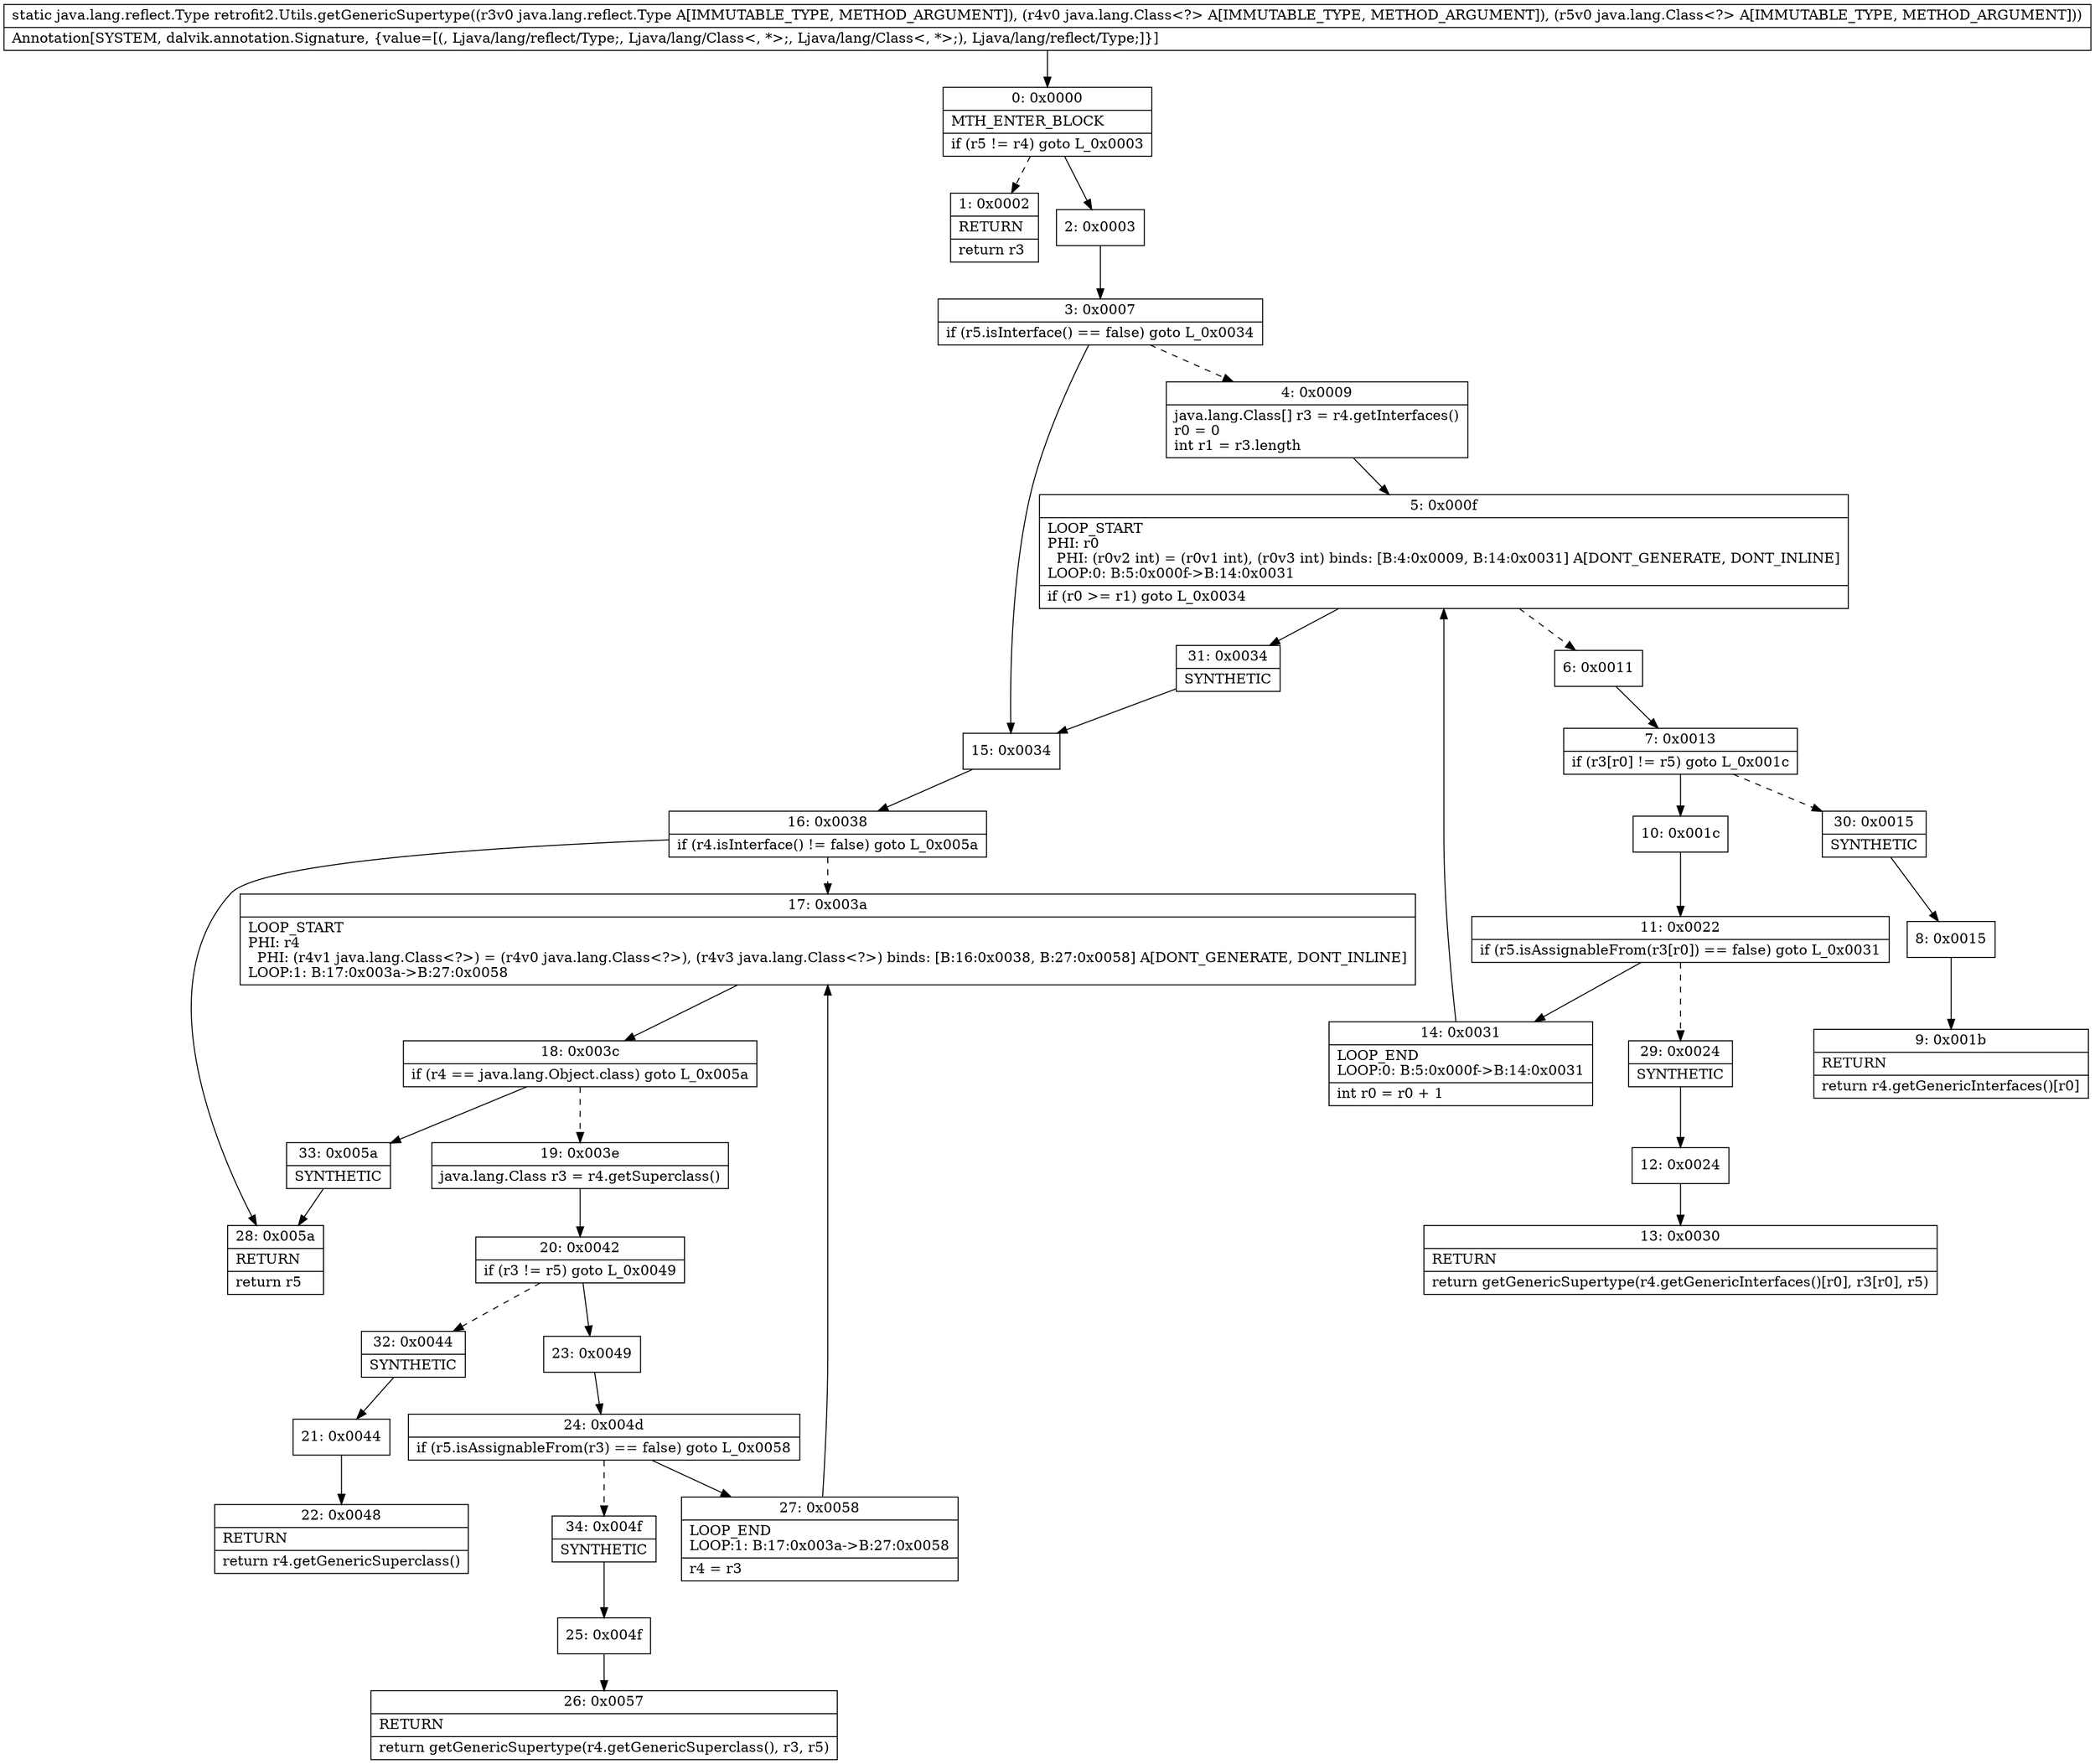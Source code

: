 digraph "CFG forretrofit2.Utils.getGenericSupertype(Ljava\/lang\/reflect\/Type;Ljava\/lang\/Class;Ljava\/lang\/Class;)Ljava\/lang\/reflect\/Type;" {
Node_0 [shape=record,label="{0\:\ 0x0000|MTH_ENTER_BLOCK\l|if (r5 != r4) goto L_0x0003\l}"];
Node_1 [shape=record,label="{1\:\ 0x0002|RETURN\l|return r3\l}"];
Node_2 [shape=record,label="{2\:\ 0x0003}"];
Node_3 [shape=record,label="{3\:\ 0x0007|if (r5.isInterface() == false) goto L_0x0034\l}"];
Node_4 [shape=record,label="{4\:\ 0x0009|java.lang.Class[] r3 = r4.getInterfaces()\lr0 = 0\lint r1 = r3.length\l}"];
Node_5 [shape=record,label="{5\:\ 0x000f|LOOP_START\lPHI: r0 \l  PHI: (r0v2 int) = (r0v1 int), (r0v3 int) binds: [B:4:0x0009, B:14:0x0031] A[DONT_GENERATE, DONT_INLINE]\lLOOP:0: B:5:0x000f\-\>B:14:0x0031\l|if (r0 \>= r1) goto L_0x0034\l}"];
Node_6 [shape=record,label="{6\:\ 0x0011}"];
Node_7 [shape=record,label="{7\:\ 0x0013|if (r3[r0] != r5) goto L_0x001c\l}"];
Node_8 [shape=record,label="{8\:\ 0x0015}"];
Node_9 [shape=record,label="{9\:\ 0x001b|RETURN\l|return r4.getGenericInterfaces()[r0]\l}"];
Node_10 [shape=record,label="{10\:\ 0x001c}"];
Node_11 [shape=record,label="{11\:\ 0x0022|if (r5.isAssignableFrom(r3[r0]) == false) goto L_0x0031\l}"];
Node_12 [shape=record,label="{12\:\ 0x0024}"];
Node_13 [shape=record,label="{13\:\ 0x0030|RETURN\l|return getGenericSupertype(r4.getGenericInterfaces()[r0], r3[r0], r5)\l}"];
Node_14 [shape=record,label="{14\:\ 0x0031|LOOP_END\lLOOP:0: B:5:0x000f\-\>B:14:0x0031\l|int r0 = r0 + 1\l}"];
Node_15 [shape=record,label="{15\:\ 0x0034}"];
Node_16 [shape=record,label="{16\:\ 0x0038|if (r4.isInterface() != false) goto L_0x005a\l}"];
Node_17 [shape=record,label="{17\:\ 0x003a|LOOP_START\lPHI: r4 \l  PHI: (r4v1 java.lang.Class\<?\>) = (r4v0 java.lang.Class\<?\>), (r4v3 java.lang.Class\<?\>) binds: [B:16:0x0038, B:27:0x0058] A[DONT_GENERATE, DONT_INLINE]\lLOOP:1: B:17:0x003a\-\>B:27:0x0058\l}"];
Node_18 [shape=record,label="{18\:\ 0x003c|if (r4 == java.lang.Object.class) goto L_0x005a\l}"];
Node_19 [shape=record,label="{19\:\ 0x003e|java.lang.Class r3 = r4.getSuperclass()\l}"];
Node_20 [shape=record,label="{20\:\ 0x0042|if (r3 != r5) goto L_0x0049\l}"];
Node_21 [shape=record,label="{21\:\ 0x0044}"];
Node_22 [shape=record,label="{22\:\ 0x0048|RETURN\l|return r4.getGenericSuperclass()\l}"];
Node_23 [shape=record,label="{23\:\ 0x0049}"];
Node_24 [shape=record,label="{24\:\ 0x004d|if (r5.isAssignableFrom(r3) == false) goto L_0x0058\l}"];
Node_25 [shape=record,label="{25\:\ 0x004f}"];
Node_26 [shape=record,label="{26\:\ 0x0057|RETURN\l|return getGenericSupertype(r4.getGenericSuperclass(), r3, r5)\l}"];
Node_27 [shape=record,label="{27\:\ 0x0058|LOOP_END\lLOOP:1: B:17:0x003a\-\>B:27:0x0058\l|r4 = r3\l}"];
Node_28 [shape=record,label="{28\:\ 0x005a|RETURN\l|return r5\l}"];
Node_29 [shape=record,label="{29\:\ 0x0024|SYNTHETIC\l}"];
Node_30 [shape=record,label="{30\:\ 0x0015|SYNTHETIC\l}"];
Node_31 [shape=record,label="{31\:\ 0x0034|SYNTHETIC\l}"];
Node_32 [shape=record,label="{32\:\ 0x0044|SYNTHETIC\l}"];
Node_33 [shape=record,label="{33\:\ 0x005a|SYNTHETIC\l}"];
Node_34 [shape=record,label="{34\:\ 0x004f|SYNTHETIC\l}"];
MethodNode[shape=record,label="{static java.lang.reflect.Type retrofit2.Utils.getGenericSupertype((r3v0 java.lang.reflect.Type A[IMMUTABLE_TYPE, METHOD_ARGUMENT]), (r4v0 java.lang.Class\<?\> A[IMMUTABLE_TYPE, METHOD_ARGUMENT]), (r5v0 java.lang.Class\<?\> A[IMMUTABLE_TYPE, METHOD_ARGUMENT]))  | Annotation[SYSTEM, dalvik.annotation.Signature, \{value=[(, Ljava\/lang\/reflect\/Type;, Ljava\/lang\/Class\<, *\>;, Ljava\/lang\/Class\<, *\>;), Ljava\/lang\/reflect\/Type;]\}]\l}"];
MethodNode -> Node_0;
Node_0 -> Node_1[style=dashed];
Node_0 -> Node_2;
Node_2 -> Node_3;
Node_3 -> Node_4[style=dashed];
Node_3 -> Node_15;
Node_4 -> Node_5;
Node_5 -> Node_6[style=dashed];
Node_5 -> Node_31;
Node_6 -> Node_7;
Node_7 -> Node_10;
Node_7 -> Node_30[style=dashed];
Node_8 -> Node_9;
Node_10 -> Node_11;
Node_11 -> Node_14;
Node_11 -> Node_29[style=dashed];
Node_12 -> Node_13;
Node_14 -> Node_5;
Node_15 -> Node_16;
Node_16 -> Node_17[style=dashed];
Node_16 -> Node_28;
Node_17 -> Node_18;
Node_18 -> Node_19[style=dashed];
Node_18 -> Node_33;
Node_19 -> Node_20;
Node_20 -> Node_23;
Node_20 -> Node_32[style=dashed];
Node_21 -> Node_22;
Node_23 -> Node_24;
Node_24 -> Node_27;
Node_24 -> Node_34[style=dashed];
Node_25 -> Node_26;
Node_27 -> Node_17;
Node_29 -> Node_12;
Node_30 -> Node_8;
Node_31 -> Node_15;
Node_32 -> Node_21;
Node_33 -> Node_28;
Node_34 -> Node_25;
}

